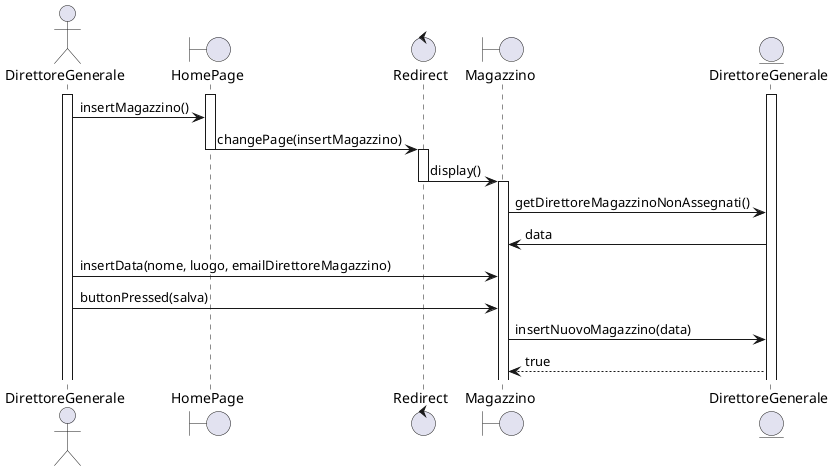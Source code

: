 @startuml

    actor DirettoreGenerale
    boundary HomePage
    control Redirect
    boundary Magazzino
    entity DirettoreGenerale as DirettoreGeneraleE


    activate DirettoreGenerale 
    activate DirettoreGeneraleE
    activate HomePage
    DirettoreGenerale -> HomePage : insertMagazzino()
    HomePage -> Redirect : changePage(insertMagazzino)
    deactivate HomePage
    activate Redirect
    Redirect -> Magazzino : display()
    deactivate Redirect
    activate Magazzino 
    Magazzino -> DirettoreGeneraleE : getDirettoreMagazzinoNonAssegnati()
    DirettoreGeneraleE -> Magazzino : data
    DirettoreGenerale -> Magazzino : insertData(nome, luogo, emailDirettoreMagazzino)
    DirettoreGenerale -> Magazzino : buttonPressed(salva)
    Magazzino -> DirettoreGeneraleE : insertNuovoMagazzino(data)
    DirettoreGeneraleE --> Magazzino : true


@enduml